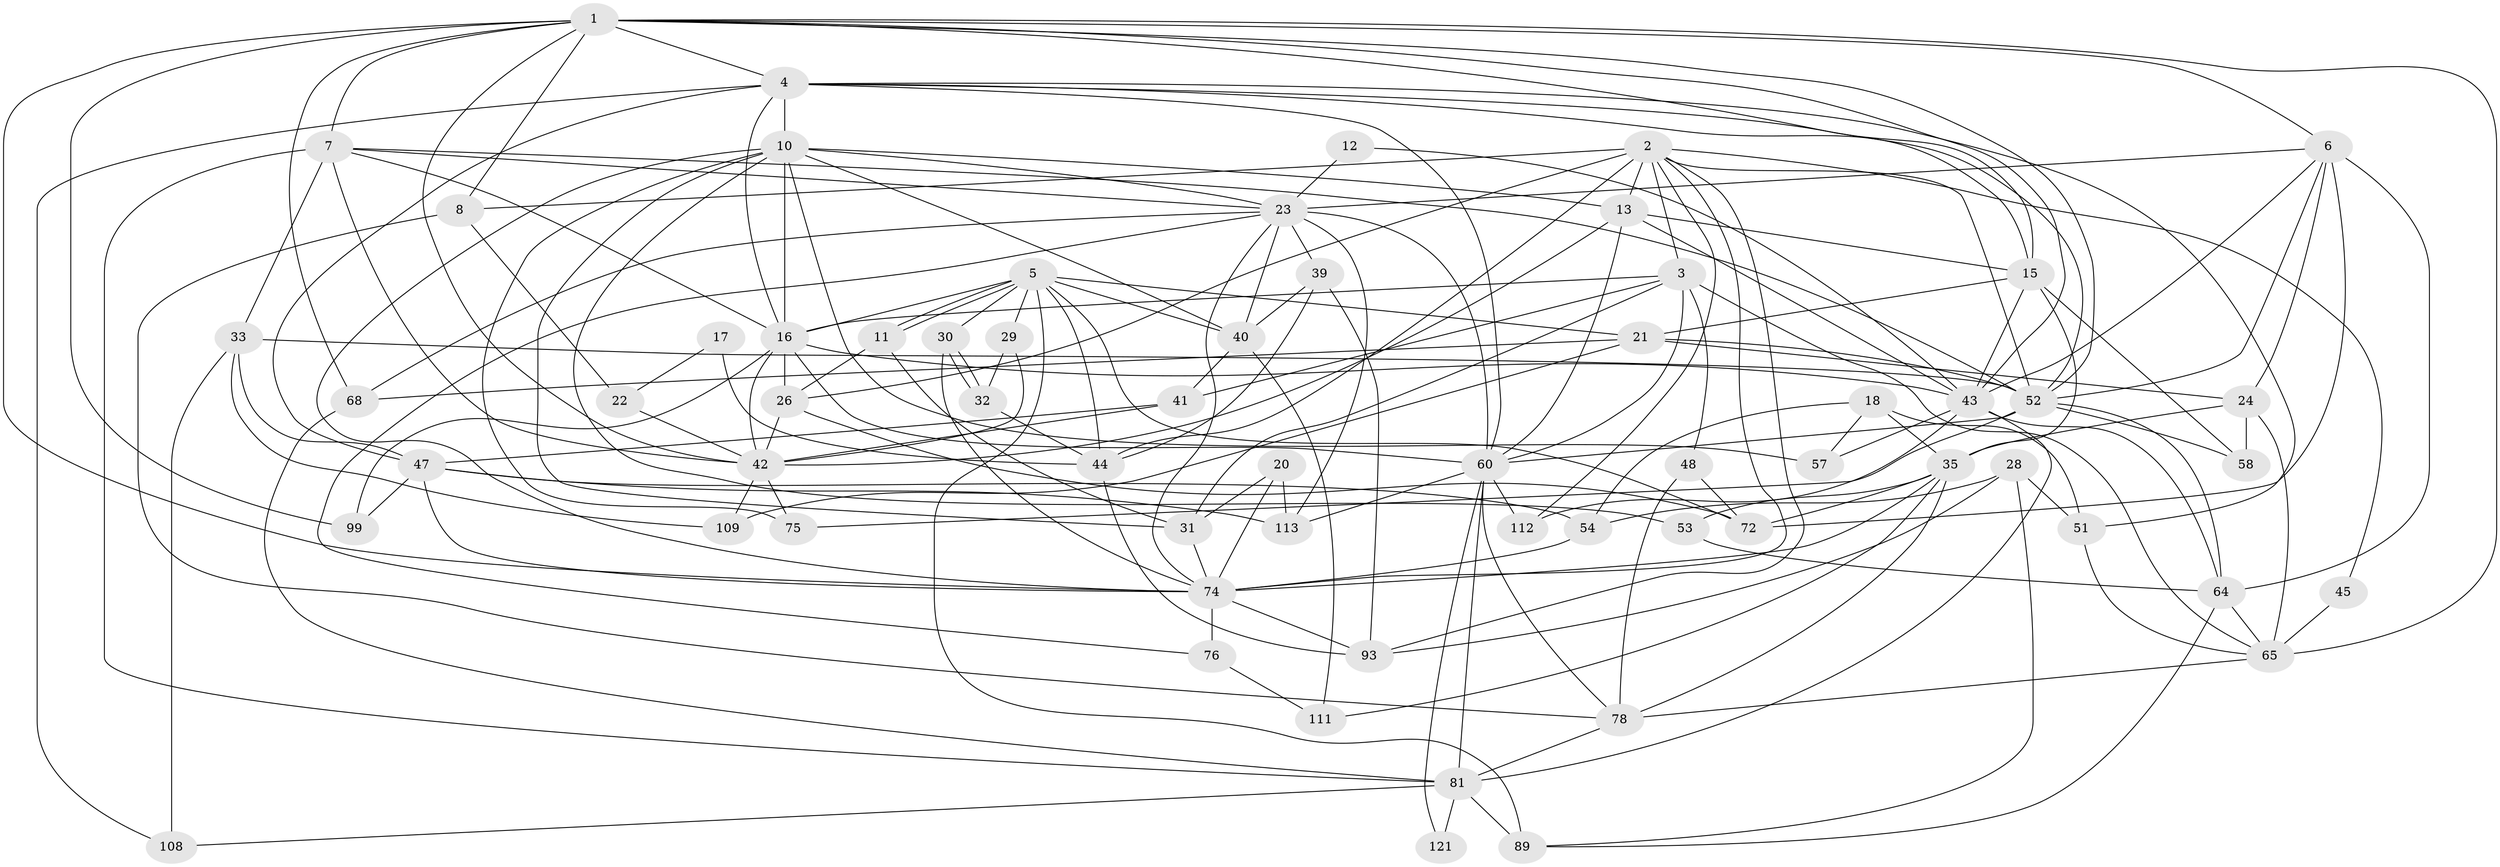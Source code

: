 // original degree distribution, {5: 0.24603174603174602, 4: 0.24603174603174602, 3: 0.2698412698412698, 6: 0.09523809523809523, 2: 0.11904761904761904, 7: 0.023809523809523808}
// Generated by graph-tools (version 1.1) at 2025/15/03/09/25 04:15:02]
// undirected, 63 vertices, 176 edges
graph export_dot {
graph [start="1"]
  node [color=gray90,style=filled];
  1 [super="+36"];
  2 [super="+118+67"];
  3 [super="+105"];
  4 [super="+100+34"];
  5 [super="+14"];
  6 [super="+59+69"];
  7 [super="+9"];
  8;
  10 [super="+120+96"];
  11 [super="+125"];
  12;
  13 [super="+91+46"];
  15 [super="+27"];
  16 [super="+25+56+88"];
  17;
  18 [super="+123"];
  20 [super="+79"];
  21 [super="+55+126"];
  22;
  23 [super="+38+92"];
  24;
  26;
  28 [super="+101"];
  29 [super="+110"];
  30;
  31;
  32;
  33;
  35 [super="+37"];
  39;
  40 [super="+61"];
  41 [super="+87"];
  42 [super="+115+124+73"];
  43 [super="+49+70"];
  44 [super="+62"];
  45 [super="+82"];
  47 [super="+104"];
  48;
  51;
  52 [super="+85+63"];
  53;
  54;
  57;
  58;
  60 [super="+86"];
  64 [super="+102"];
  65 [super="+83"];
  68 [super="+77"];
  72 [super="+95"];
  74 [super="+98+90"];
  75;
  76;
  78;
  81 [super="+114"];
  89;
  93;
  99;
  108;
  109;
  111;
  112;
  113;
  121;
  1 -- 99;
  1 -- 52;
  1 -- 74;
  1 -- 7;
  1 -- 65;
  1 -- 4;
  1 -- 68;
  1 -- 6;
  1 -- 8;
  1 -- 42;
  1 -- 43;
  1 -- 15;
  2 -- 74;
  2 -- 112;
  2 -- 8;
  2 -- 13 [weight=3];
  2 -- 93;
  2 -- 26;
  2 -- 44;
  2 -- 3;
  2 -- 52;
  2 -- 45;
  3 -- 60 [weight=2];
  3 -- 48;
  3 -- 65;
  3 -- 41;
  3 -- 31;
  3 -- 16;
  4 -- 10;
  4 -- 16;
  4 -- 60;
  4 -- 51;
  4 -- 52;
  4 -- 108;
  4 -- 47;
  4 -- 15;
  5 -- 11;
  5 -- 11;
  5 -- 72;
  5 -- 40;
  5 -- 44;
  5 -- 16;
  5 -- 21;
  5 -- 89;
  5 -- 29;
  5 -- 30;
  6 -- 52;
  6 -- 24;
  6 -- 64 [weight=3];
  6 -- 23;
  6 -- 72;
  6 -- 43;
  7 -- 81;
  7 -- 23;
  7 -- 16;
  7 -- 33;
  7 -- 42;
  7 -- 52;
  8 -- 78;
  8 -- 22;
  10 -- 53 [weight=2];
  10 -- 13;
  10 -- 16 [weight=2];
  10 -- 57;
  10 -- 31;
  10 -- 74;
  10 -- 23;
  10 -- 75;
  10 -- 40;
  11 -- 26;
  11 -- 31;
  12 -- 23;
  12 -- 43;
  13 -- 15;
  13 -- 60;
  13 -- 43;
  13 -- 42;
  15 -- 58;
  15 -- 21;
  15 -- 35;
  15 -- 43;
  16 -- 99;
  16 -- 26;
  16 -- 60;
  16 -- 42;
  16 -- 43;
  17 -- 22;
  17 -- 44;
  18 -- 35;
  18 -- 51 [weight=2];
  18 -- 57;
  18 -- 54;
  20 -- 74 [weight=2];
  20 -- 113;
  20 -- 31;
  21 -- 109;
  21 -- 52 [weight=2];
  21 -- 24;
  21 -- 68;
  22 -- 42;
  23 -- 39;
  23 -- 113;
  23 -- 76;
  23 -- 60 [weight=2];
  23 -- 74;
  23 -- 68;
  23 -- 40;
  24 -- 58;
  24 -- 65;
  24 -- 35;
  26 -- 72;
  26 -- 42;
  28 -- 89;
  28 -- 51;
  28 -- 54;
  28 -- 93;
  29 -- 42;
  29 -- 32;
  30 -- 74;
  30 -- 32;
  30 -- 32;
  31 -- 74;
  32 -- 44;
  33 -- 108;
  33 -- 109;
  33 -- 47;
  33 -- 52;
  35 -- 53;
  35 -- 74;
  35 -- 72;
  35 -- 78;
  35 -- 111;
  39 -- 93;
  39 -- 44;
  39 -- 40;
  40 -- 41;
  40 -- 111;
  41 -- 42;
  41 -- 47;
  42 -- 75;
  42 -- 109;
  43 -- 112;
  43 -- 81;
  43 -- 64;
  43 -- 57;
  44 -- 93;
  45 -- 65 [weight=2];
  47 -- 113;
  47 -- 54;
  47 -- 99;
  47 -- 74;
  48 -- 78;
  48 -- 72;
  51 -- 65;
  52 -- 60;
  52 -- 75;
  52 -- 64;
  52 -- 58;
  53 -- 64;
  54 -- 74;
  60 -- 113;
  60 -- 78;
  60 -- 112;
  60 -- 81;
  60 -- 121;
  64 -- 65;
  64 -- 89;
  65 -- 78;
  68 -- 81;
  74 -- 76;
  74 -- 93;
  76 -- 111;
  78 -- 81;
  81 -- 89;
  81 -- 108;
  81 -- 121;
}

